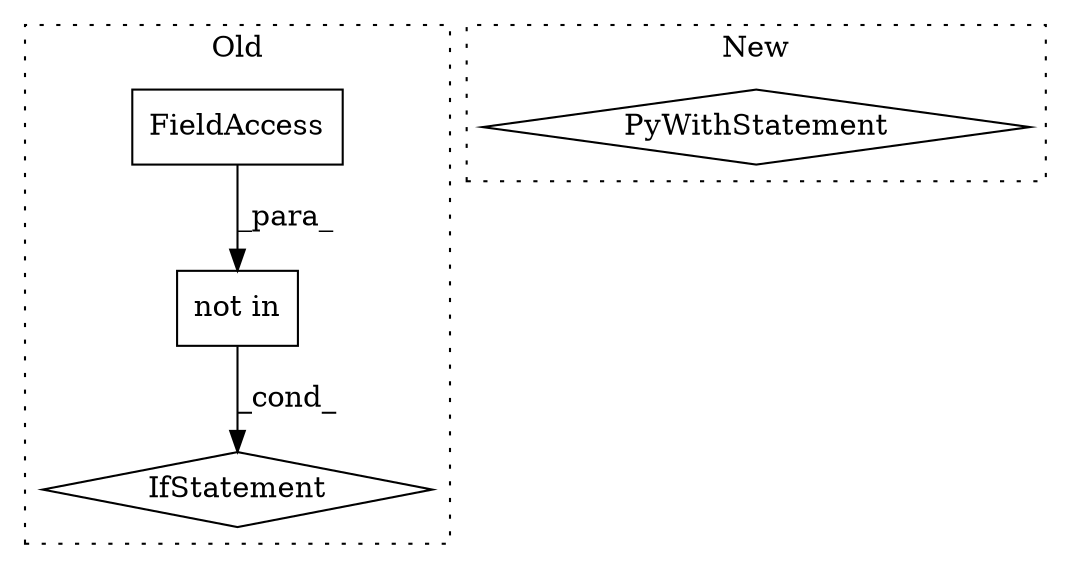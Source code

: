digraph G {
subgraph cluster0 {
1 [label="not in" a="108" s="6001" l="27" shape="box"];
3 [label="IfStatement" a="25" s="5993,6028" l="8,2" shape="diamond"];
4 [label="FieldAccess" a="22" s="6017" l="11" shape="box"];
label = "Old";
style="dotted";
}
subgraph cluster1 {
2 [label="PyWithStatement" a="104" s="6718,6774" l="10,2" shape="diamond"];
label = "New";
style="dotted";
}
1 -> 3 [label="_cond_"];
4 -> 1 [label="_para_"];
}